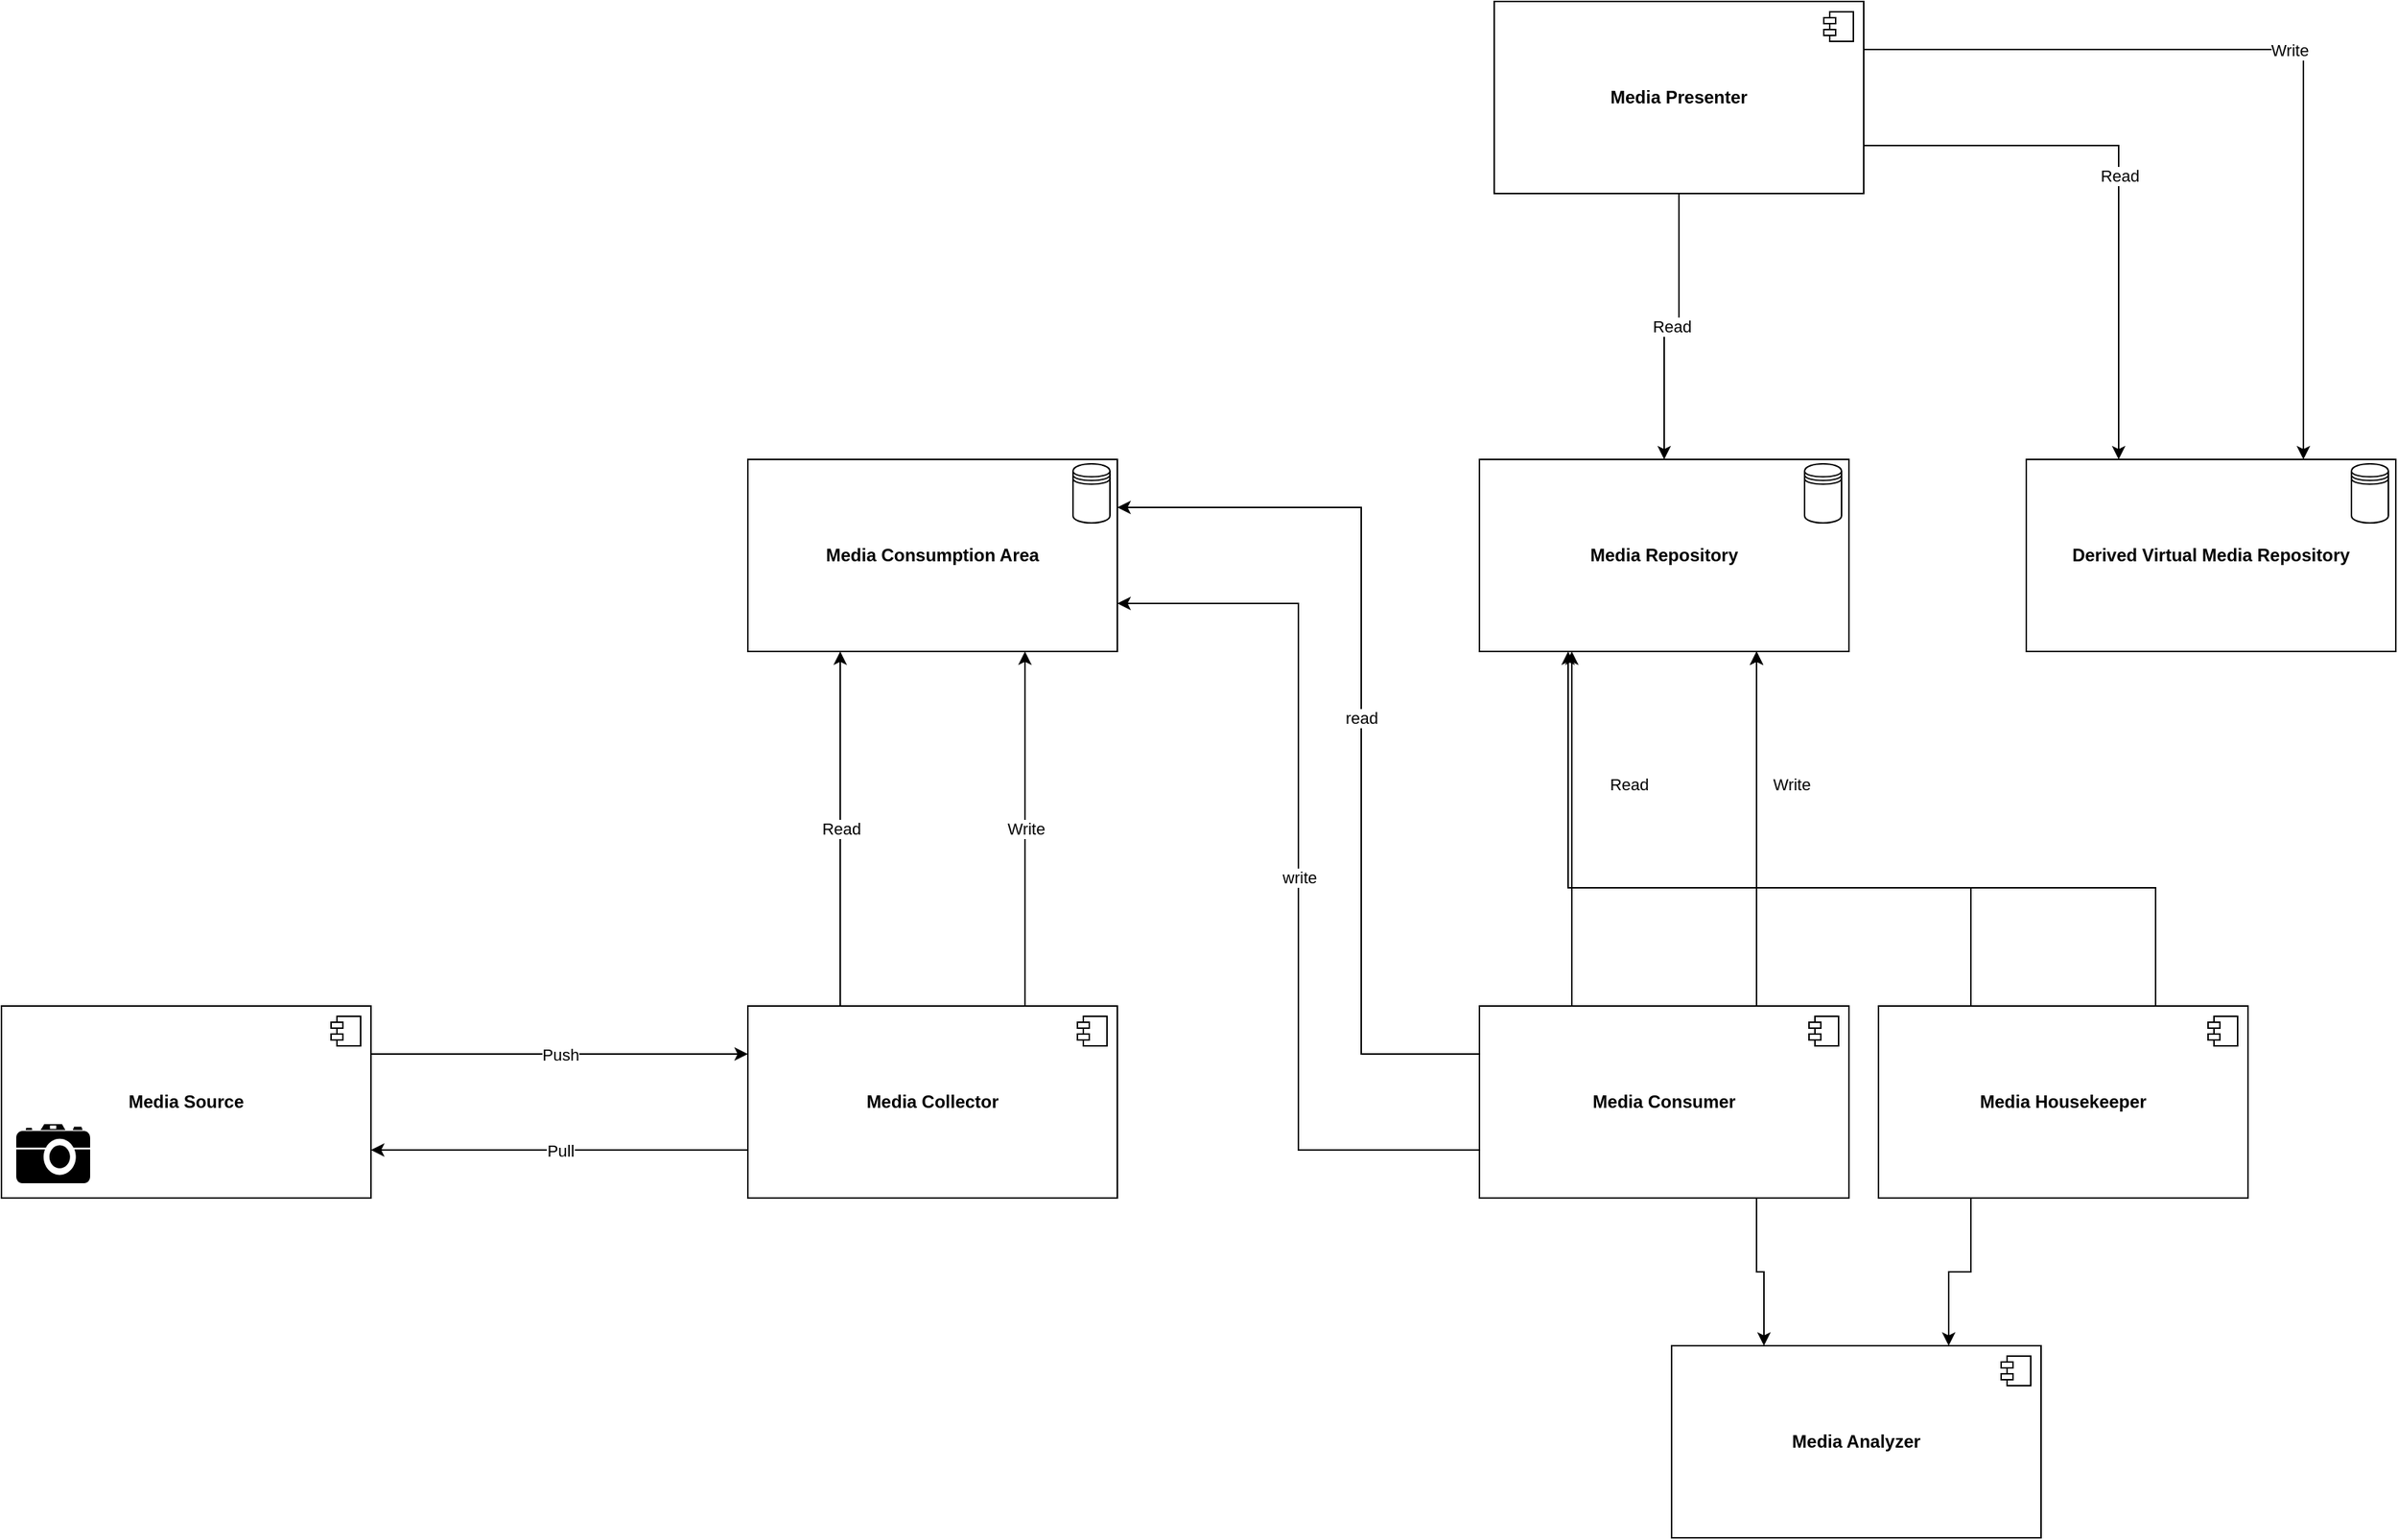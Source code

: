 <mxfile version="21.0.6" type="github">
  <diagram name="Page-1" id="1lNvj6sx0Cn6xJkW8Sbm">
    <mxGraphModel dx="2284" dy="764" grid="1" gridSize="10" guides="1" tooltips="1" connect="1" arrows="1" fold="1" page="1" pageScale="1" pageWidth="850" pageHeight="1100" math="0" shadow="0">
      <root>
        <mxCell id="0" />
        <mxCell id="1" parent="0" />
        <mxCell id="3ni_VmzN-J05fCRgzQow-10" value="Read" style="edgeStyle=orthogonalEdgeStyle;rounded=0;orthogonalLoop=1;jettySize=auto;html=1;exitX=0.25;exitY=0;exitDx=0;exitDy=0;entryX=0.25;entryY=1;entryDx=0;entryDy=0;" parent="1" source="3ni_VmzN-J05fCRgzQow-3" target="3ni_VmzN-J05fCRgzQow-5" edge="1">
          <mxGeometry relative="1" as="geometry" />
        </mxCell>
        <mxCell id="3ni_VmzN-J05fCRgzQow-20" value="Pull" style="edgeStyle=orthogonalEdgeStyle;rounded=0;orthogonalLoop=1;jettySize=auto;html=1;exitX=0;exitY=0.75;exitDx=0;exitDy=0;entryX=1;entryY=0.75;entryDx=0;entryDy=0;" parent="1" source="3ni_VmzN-J05fCRgzQow-3" target="3ni_VmzN-J05fCRgzQow-12" edge="1">
          <mxGeometry relative="1" as="geometry" />
        </mxCell>
        <mxCell id="3ni_VmzN-J05fCRgzQow-35" value="&lt;div&gt;Write&lt;/div&gt;" style="edgeStyle=orthogonalEdgeStyle;rounded=0;orthogonalLoop=1;jettySize=auto;html=1;exitX=0.75;exitY=0;exitDx=0;exitDy=0;entryX=0.75;entryY=1;entryDx=0;entryDy=0;" parent="1" source="3ni_VmzN-J05fCRgzQow-3" target="3ni_VmzN-J05fCRgzQow-5" edge="1">
          <mxGeometry relative="1" as="geometry" />
        </mxCell>
        <mxCell id="3ni_VmzN-J05fCRgzQow-3" value="&lt;b&gt;Media Collector&lt;br&gt;&lt;/b&gt;" style="html=1;dropTarget=0;whiteSpace=wrap;" parent="1" vertex="1">
          <mxGeometry x="205" y="700" width="250" height="130" as="geometry" />
        </mxCell>
        <mxCell id="3ni_VmzN-J05fCRgzQow-4" value="" style="shape=module;jettyWidth=8;jettyHeight=4;" parent="3ni_VmzN-J05fCRgzQow-3" vertex="1">
          <mxGeometry x="1" width="20" height="20" relative="1" as="geometry">
            <mxPoint x="-27" y="7" as="offset" />
          </mxGeometry>
        </mxCell>
        <mxCell id="YIlKEnajnwSfVvWJ9b8w-1" value="Read" style="edgeStyle=orthogonalEdgeStyle;rounded=0;orthogonalLoop=1;jettySize=auto;html=1;entryX=0.5;entryY=0;entryDx=0;entryDy=0;" edge="1" parent="1" source="3ni_VmzN-J05fCRgzQow-16" target="3ni_VmzN-J05fCRgzQow-27">
          <mxGeometry relative="1" as="geometry" />
        </mxCell>
        <mxCell id="YIlKEnajnwSfVvWJ9b8w-6" value="Read" style="edgeStyle=orthogonalEdgeStyle;rounded=0;orthogonalLoop=1;jettySize=auto;html=1;entryX=0.25;entryY=0;entryDx=0;entryDy=0;exitX=1;exitY=0.75;exitDx=0;exitDy=0;" edge="1" parent="1" source="3ni_VmzN-J05fCRgzQow-16" target="YIlKEnajnwSfVvWJ9b8w-3">
          <mxGeometry relative="1" as="geometry" />
        </mxCell>
        <mxCell id="YIlKEnajnwSfVvWJ9b8w-7" value="Write" style="edgeStyle=orthogonalEdgeStyle;rounded=0;orthogonalLoop=1;jettySize=auto;html=1;exitX=1;exitY=0.25;exitDx=0;exitDy=0;entryX=0.75;entryY=0;entryDx=0;entryDy=0;" edge="1" parent="1" source="3ni_VmzN-J05fCRgzQow-16" target="YIlKEnajnwSfVvWJ9b8w-3">
          <mxGeometry relative="1" as="geometry" />
        </mxCell>
        <mxCell id="3ni_VmzN-J05fCRgzQow-16" value="&lt;b&gt;Media Presenter&lt;br&gt;&lt;/b&gt;" style="html=1;dropTarget=0;whiteSpace=wrap;" parent="1" vertex="1">
          <mxGeometry x="710" y="20" width="250" height="130" as="geometry" />
        </mxCell>
        <mxCell id="3ni_VmzN-J05fCRgzQow-17" value="" style="shape=module;jettyWidth=8;jettyHeight=4;" parent="3ni_VmzN-J05fCRgzQow-16" vertex="1">
          <mxGeometry x="1" width="20" height="20" relative="1" as="geometry">
            <mxPoint x="-27" y="7" as="offset" />
          </mxGeometry>
        </mxCell>
        <mxCell id="3ni_VmzN-J05fCRgzQow-18" value="" style="group" parent="1" vertex="1" connectable="0">
          <mxGeometry x="-300" y="700" width="250" height="130" as="geometry" />
        </mxCell>
        <mxCell id="3ni_VmzN-J05fCRgzQow-12" value="&lt;b&gt;Media Source&lt;br&gt;&lt;/b&gt;" style="html=1;dropTarget=0;whiteSpace=wrap;" parent="3ni_VmzN-J05fCRgzQow-18" vertex="1">
          <mxGeometry width="250" height="130" as="geometry" />
        </mxCell>
        <mxCell id="3ni_VmzN-J05fCRgzQow-13" value="" style="shape=module;jettyWidth=8;jettyHeight=4;" parent="3ni_VmzN-J05fCRgzQow-12" vertex="1">
          <mxGeometry x="1" width="20" height="20" relative="1" as="geometry">
            <mxPoint x="-27" y="7" as="offset" />
          </mxGeometry>
        </mxCell>
        <mxCell id="3ni_VmzN-J05fCRgzQow-9" value="" style="shape=mxgraph.signs.tech.camera_2;html=1;pointerEvents=1;fillColor=#000000;strokeColor=none;verticalLabelPosition=bottom;verticalAlign=top;align=center;" parent="3ni_VmzN-J05fCRgzQow-18" vertex="1">
          <mxGeometry x="10" y="80" width="50" height="40" as="geometry" />
        </mxCell>
        <mxCell id="3ni_VmzN-J05fCRgzQow-8" value="" style="shape=image;html=1;verticalAlign=top;verticalLabelPosition=bottom;labelBackgroundColor=#ffffff;imageAspect=0;aspect=fixed;image=https://cdn4.iconfinder.com/data/icons/ionicons/512/icon-iphone-128.png" parent="3ni_VmzN-J05fCRgzQow-18" vertex="1">
          <mxGeometry x="10" y="20" width="50" height="50" as="geometry" />
        </mxCell>
        <mxCell id="3ni_VmzN-J05fCRgzQow-19" value="Push" style="edgeStyle=orthogonalEdgeStyle;rounded=0;orthogonalLoop=1;jettySize=auto;html=1;exitX=1;exitY=0.25;exitDx=0;exitDy=0;entryX=0;entryY=0.25;entryDx=0;entryDy=0;" parent="1" source="3ni_VmzN-J05fCRgzQow-12" target="3ni_VmzN-J05fCRgzQow-3" edge="1">
          <mxGeometry relative="1" as="geometry" />
        </mxCell>
        <mxCell id="3ni_VmzN-J05fCRgzQow-25" value="" style="group" parent="1" vertex="1" connectable="0">
          <mxGeometry x="205" y="330" width="250" height="130" as="geometry" />
        </mxCell>
        <mxCell id="3ni_VmzN-J05fCRgzQow-5" value="&lt;b&gt;Media Consumption Area&lt;br&gt;&lt;/b&gt;" style="html=1;dropTarget=0;whiteSpace=wrap;" parent="3ni_VmzN-J05fCRgzQow-25" vertex="1">
          <mxGeometry width="250" height="130" as="geometry" />
        </mxCell>
        <mxCell id="3ni_VmzN-J05fCRgzQow-6" value="" style="shape=module;jettyWidth=8;jettyHeight=4;" parent="3ni_VmzN-J05fCRgzQow-5" vertex="1">
          <mxGeometry x="1" width="20" height="20" relative="1" as="geometry">
            <mxPoint x="-27" y="7" as="offset" />
          </mxGeometry>
        </mxCell>
        <mxCell id="3ni_VmzN-J05fCRgzQow-24" value="" style="shape=datastore;whiteSpace=wrap;html=1;" parent="3ni_VmzN-J05fCRgzQow-25" vertex="1">
          <mxGeometry x="220" y="3" width="25" height="40" as="geometry" />
        </mxCell>
        <mxCell id="3ni_VmzN-J05fCRgzQow-26" value="" style="group" parent="1" vertex="1" connectable="0">
          <mxGeometry x="700" y="330" width="250" height="130" as="geometry" />
        </mxCell>
        <mxCell id="3ni_VmzN-J05fCRgzQow-27" value="&lt;b&gt;Media Repository&lt;br&gt;&lt;/b&gt;" style="html=1;dropTarget=0;whiteSpace=wrap;" parent="3ni_VmzN-J05fCRgzQow-26" vertex="1">
          <mxGeometry width="250" height="130" as="geometry" />
        </mxCell>
        <mxCell id="3ni_VmzN-J05fCRgzQow-28" value="" style="shape=module;jettyWidth=8;jettyHeight=4;" parent="3ni_VmzN-J05fCRgzQow-27" vertex="1">
          <mxGeometry x="1" width="20" height="20" relative="1" as="geometry">
            <mxPoint x="-27" y="7" as="offset" />
          </mxGeometry>
        </mxCell>
        <mxCell id="3ni_VmzN-J05fCRgzQow-29" value="" style="shape=datastore;whiteSpace=wrap;html=1;" parent="3ni_VmzN-J05fCRgzQow-26" vertex="1">
          <mxGeometry x="220" y="3" width="25" height="40" as="geometry" />
        </mxCell>
        <mxCell id="3ni_VmzN-J05fCRgzQow-33" value="read" style="edgeStyle=orthogonalEdgeStyle;rounded=0;orthogonalLoop=1;jettySize=auto;html=1;exitX=0;exitY=0.25;exitDx=0;exitDy=0;entryX=1;entryY=0.25;entryDx=0;entryDy=0;" parent="1" source="3ni_VmzN-J05fCRgzQow-30" target="3ni_VmzN-J05fCRgzQow-5" edge="1">
          <mxGeometry relative="1" as="geometry">
            <Array as="points">
              <mxPoint x="620" y="733" />
              <mxPoint x="620" y="363" />
            </Array>
          </mxGeometry>
        </mxCell>
        <mxCell id="3ni_VmzN-J05fCRgzQow-34" value="write" style="edgeStyle=orthogonalEdgeStyle;rounded=0;orthogonalLoop=1;jettySize=auto;html=1;exitX=0;exitY=0.75;exitDx=0;exitDy=0;entryX=1;entryY=0.75;entryDx=0;entryDy=0;" parent="1" source="3ni_VmzN-J05fCRgzQow-30" target="3ni_VmzN-J05fCRgzQow-5" edge="1">
          <mxGeometry relative="1" as="geometry" />
        </mxCell>
        <mxCell id="YIlKEnajnwSfVvWJ9b8w-8" value="Read" style="edgeStyle=orthogonalEdgeStyle;rounded=0;orthogonalLoop=1;jettySize=auto;html=1;exitX=0.25;exitY=0;exitDx=0;exitDy=0;entryX=0.25;entryY=1;entryDx=0;entryDy=0;" edge="1" parent="1" source="3ni_VmzN-J05fCRgzQow-30" target="3ni_VmzN-J05fCRgzQow-27">
          <mxGeometry x="0.25" y="-37" relative="1" as="geometry">
            <mxPoint x="700" y="520" as="targetPoint" />
            <mxPoint x="1" as="offset" />
          </mxGeometry>
        </mxCell>
        <mxCell id="YIlKEnajnwSfVvWJ9b8w-9" value="Write" style="edgeStyle=orthogonalEdgeStyle;rounded=0;orthogonalLoop=1;jettySize=auto;html=1;exitX=0.75;exitY=0;exitDx=0;exitDy=0;entryX=0.75;entryY=1;entryDx=0;entryDy=0;" edge="1" parent="1" source="3ni_VmzN-J05fCRgzQow-30" target="3ni_VmzN-J05fCRgzQow-27">
          <mxGeometry x="0.25" y="-22" relative="1" as="geometry">
            <mxPoint x="1" as="offset" />
          </mxGeometry>
        </mxCell>
        <mxCell id="YIlKEnajnwSfVvWJ9b8w-14" style="edgeStyle=orthogonalEdgeStyle;rounded=0;orthogonalLoop=1;jettySize=auto;html=1;exitX=0.75;exitY=1;exitDx=0;exitDy=0;entryX=0.25;entryY=0;entryDx=0;entryDy=0;" edge="1" parent="1" source="3ni_VmzN-J05fCRgzQow-30" target="YIlKEnajnwSfVvWJ9b8w-12">
          <mxGeometry relative="1" as="geometry" />
        </mxCell>
        <mxCell id="3ni_VmzN-J05fCRgzQow-30" value="&lt;b&gt;Media Consumer&lt;br&gt;&lt;/b&gt;" style="html=1;dropTarget=0;whiteSpace=wrap;" parent="1" vertex="1">
          <mxGeometry x="700" y="700" width="250" height="130" as="geometry" />
        </mxCell>
        <mxCell id="3ni_VmzN-J05fCRgzQow-31" value="" style="shape=module;jettyWidth=8;jettyHeight=4;" parent="3ni_VmzN-J05fCRgzQow-30" vertex="1">
          <mxGeometry x="1" width="20" height="20" relative="1" as="geometry">
            <mxPoint x="-27" y="7" as="offset" />
          </mxGeometry>
        </mxCell>
        <mxCell id="YIlKEnajnwSfVvWJ9b8w-2" value="" style="group" vertex="1" connectable="0" parent="1">
          <mxGeometry x="1070" y="330" width="250" height="130" as="geometry" />
        </mxCell>
        <mxCell id="YIlKEnajnwSfVvWJ9b8w-3" value="&lt;b&gt;Derived Virtual Media Repository&lt;br&gt;&lt;/b&gt;" style="html=1;dropTarget=0;whiteSpace=wrap;" vertex="1" parent="YIlKEnajnwSfVvWJ9b8w-2">
          <mxGeometry width="250" height="130" as="geometry" />
        </mxCell>
        <mxCell id="YIlKEnajnwSfVvWJ9b8w-4" value="" style="shape=module;jettyWidth=8;jettyHeight=4;" vertex="1" parent="YIlKEnajnwSfVvWJ9b8w-3">
          <mxGeometry x="1" width="20" height="20" relative="1" as="geometry">
            <mxPoint x="-27" y="7" as="offset" />
          </mxGeometry>
        </mxCell>
        <mxCell id="YIlKEnajnwSfVvWJ9b8w-5" value="" style="shape=datastore;whiteSpace=wrap;html=1;" vertex="1" parent="YIlKEnajnwSfVvWJ9b8w-2">
          <mxGeometry x="220" y="3" width="25" height="40" as="geometry" />
        </mxCell>
        <mxCell id="YIlKEnajnwSfVvWJ9b8w-15" style="edgeStyle=orthogonalEdgeStyle;rounded=0;orthogonalLoop=1;jettySize=auto;html=1;exitX=0.25;exitY=1;exitDx=0;exitDy=0;entryX=0.75;entryY=0;entryDx=0;entryDy=0;" edge="1" parent="1" source="YIlKEnajnwSfVvWJ9b8w-10" target="YIlKEnajnwSfVvWJ9b8w-12">
          <mxGeometry relative="1" as="geometry" />
        </mxCell>
        <mxCell id="YIlKEnajnwSfVvWJ9b8w-16" style="edgeStyle=orthogonalEdgeStyle;rounded=0;orthogonalLoop=1;jettySize=auto;html=1;exitX=0.25;exitY=0;exitDx=0;exitDy=0;" edge="1" parent="1" source="YIlKEnajnwSfVvWJ9b8w-10">
          <mxGeometry relative="1" as="geometry">
            <mxPoint x="760" y="460" as="targetPoint" />
            <Array as="points">
              <mxPoint x="1033" y="620" />
              <mxPoint x="760" y="620" />
            </Array>
          </mxGeometry>
        </mxCell>
        <mxCell id="YIlKEnajnwSfVvWJ9b8w-17" style="edgeStyle=orthogonalEdgeStyle;rounded=0;orthogonalLoop=1;jettySize=auto;html=1;exitX=0.75;exitY=0;exitDx=0;exitDy=0;entryX=0.75;entryY=1;entryDx=0;entryDy=0;" edge="1" parent="1" source="YIlKEnajnwSfVvWJ9b8w-10" target="3ni_VmzN-J05fCRgzQow-27">
          <mxGeometry relative="1" as="geometry">
            <mxPoint x="900" y="460" as="targetPoint" />
            <Array as="points">
              <mxPoint x="1158" y="620" />
              <mxPoint x="888" y="620" />
            </Array>
          </mxGeometry>
        </mxCell>
        <mxCell id="YIlKEnajnwSfVvWJ9b8w-10" value="&lt;b&gt;Media Housekeeper&lt;br&gt;&lt;/b&gt;" style="html=1;dropTarget=0;whiteSpace=wrap;" vertex="1" parent="1">
          <mxGeometry x="970" y="700" width="250" height="130" as="geometry" />
        </mxCell>
        <mxCell id="YIlKEnajnwSfVvWJ9b8w-11" value="" style="shape=module;jettyWidth=8;jettyHeight=4;" vertex="1" parent="YIlKEnajnwSfVvWJ9b8w-10">
          <mxGeometry x="1" width="20" height="20" relative="1" as="geometry">
            <mxPoint x="-27" y="7" as="offset" />
          </mxGeometry>
        </mxCell>
        <mxCell id="YIlKEnajnwSfVvWJ9b8w-12" value="&lt;b&gt;Media Analyzer&lt;br&gt;&lt;/b&gt;" style="html=1;dropTarget=0;whiteSpace=wrap;" vertex="1" parent="1">
          <mxGeometry x="830" y="930" width="250" height="130" as="geometry" />
        </mxCell>
        <mxCell id="YIlKEnajnwSfVvWJ9b8w-13" value="" style="shape=module;jettyWidth=8;jettyHeight=4;" vertex="1" parent="YIlKEnajnwSfVvWJ9b8w-12">
          <mxGeometry x="1" width="20" height="20" relative="1" as="geometry">
            <mxPoint x="-27" y="7" as="offset" />
          </mxGeometry>
        </mxCell>
      </root>
    </mxGraphModel>
  </diagram>
</mxfile>
